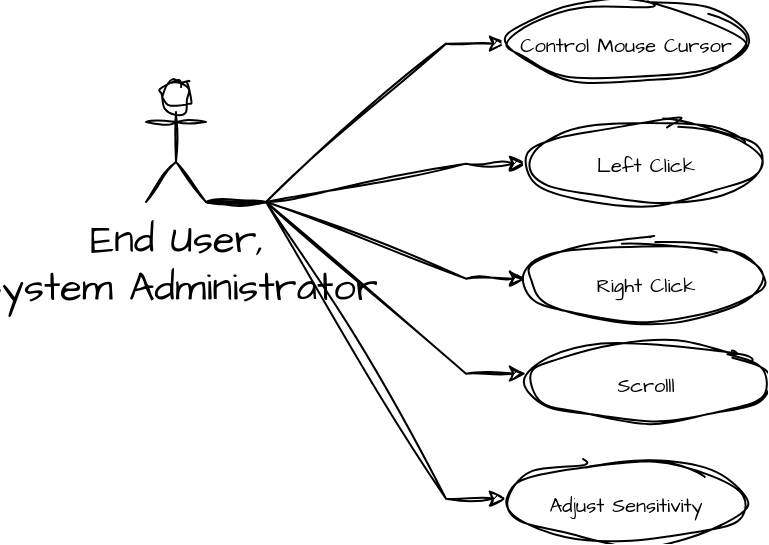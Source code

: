 <mxfile version="22.1.21" type="device">
  <diagram name="Página-1" id="WyEkPTCATA77VQymzcUX">
    <mxGraphModel dx="895" dy="567" grid="1" gridSize="10" guides="1" tooltips="1" connect="1" arrows="1" fold="1" page="1" pageScale="1" pageWidth="827" pageHeight="1169" math="0" shadow="0">
      <root>
        <mxCell id="0" />
        <mxCell id="1" parent="0" />
        <mxCell id="A9OC2Ivd82AykEik24fC-16" style="rounded=0;sketch=1;hachureGap=4;jiggle=2;curveFitting=1;orthogonalLoop=1;jettySize=auto;html=1;exitX=1;exitY=1;exitDx=0;exitDy=0;exitPerimeter=0;entryX=0;entryY=0.75;entryDx=0;entryDy=0;fontFamily=Architects Daughter;fontSource=https%3A%2F%2Ffonts.googleapis.com%2Fcss%3Ffamily%3DArchitects%2BDaughter;fontSize=16;edgeStyle=entityRelationEdgeStyle;elbow=vertical;" edge="1" parent="1" source="A9OC2Ivd82AykEik24fC-1" target="A9OC2Ivd82AykEik24fC-6">
          <mxGeometry relative="1" as="geometry" />
        </mxCell>
        <mxCell id="A9OC2Ivd82AykEik24fC-17" style="rounded=0;sketch=1;hachureGap=4;jiggle=2;curveFitting=1;orthogonalLoop=1;jettySize=auto;html=1;exitX=1;exitY=1;exitDx=0;exitDy=0;exitPerimeter=0;entryX=0;entryY=0.75;entryDx=0;entryDy=0;fontFamily=Architects Daughter;fontSource=https%3A%2F%2Ffonts.googleapis.com%2Fcss%3Ffamily%3DArchitects%2BDaughter;fontSize=16;edgeStyle=entityRelationEdgeStyle;elbow=vertical;" edge="1" parent="1" source="A9OC2Ivd82AykEik24fC-1" target="A9OC2Ivd82AykEik24fC-9">
          <mxGeometry relative="1" as="geometry" />
        </mxCell>
        <mxCell id="A9OC2Ivd82AykEik24fC-18" style="rounded=0;sketch=1;hachureGap=4;jiggle=2;curveFitting=1;orthogonalLoop=1;jettySize=auto;html=1;exitX=1;exitY=1;exitDx=0;exitDy=0;exitPerimeter=0;entryX=0;entryY=0.5;entryDx=0;entryDy=0;fontFamily=Architects Daughter;fontSource=https%3A%2F%2Ffonts.googleapis.com%2Fcss%3Ffamily%3DArchitects%2BDaughter;fontSize=16;edgeStyle=entityRelationEdgeStyle;elbow=vertical;" edge="1" parent="1" source="A9OC2Ivd82AykEik24fC-1" target="A9OC2Ivd82AykEik24fC-11">
          <mxGeometry relative="1" as="geometry" />
        </mxCell>
        <mxCell id="A9OC2Ivd82AykEik24fC-19" style="rounded=0;sketch=1;hachureGap=4;jiggle=2;curveFitting=1;orthogonalLoop=1;jettySize=auto;html=1;exitX=1;exitY=1;exitDx=0;exitDy=0;exitPerimeter=0;entryX=0;entryY=0.25;entryDx=0;entryDy=0;fontFamily=Architects Daughter;fontSource=https%3A%2F%2Ffonts.googleapis.com%2Fcss%3Ffamily%3DArchitects%2BDaughter;fontSize=16;edgeStyle=entityRelationEdgeStyle;elbow=vertical;" edge="1" parent="1" source="A9OC2Ivd82AykEik24fC-1" target="A9OC2Ivd82AykEik24fC-13">
          <mxGeometry relative="1" as="geometry" />
        </mxCell>
        <mxCell id="A9OC2Ivd82AykEik24fC-20" style="rounded=0;sketch=1;hachureGap=4;jiggle=2;curveFitting=1;orthogonalLoop=1;jettySize=auto;html=1;exitX=1;exitY=1;exitDx=0;exitDy=0;exitPerimeter=0;entryX=0;entryY=0.5;entryDx=0;entryDy=0;fontFamily=Architects Daughter;fontSource=https%3A%2F%2Ffonts.googleapis.com%2Fcss%3Ffamily%3DArchitects%2BDaughter;fontSize=16;edgeStyle=entityRelationEdgeStyle;elbow=vertical;" edge="1" parent="1" source="A9OC2Ivd82AykEik24fC-1" target="A9OC2Ivd82AykEik24fC-15">
          <mxGeometry relative="1" as="geometry" />
        </mxCell>
        <mxCell id="A9OC2Ivd82AykEik24fC-1" value="End User,&lt;br&gt;System Administrator" style="shape=umlActor;verticalLabelPosition=bottom;verticalAlign=top;html=1;sketch=1;hachureGap=4;jiggle=2;curveFitting=1;fontFamily=Architects Daughter;fontSource=https%3A%2F%2Ffonts.googleapis.com%2Fcss%3Ffamily%3DArchitects%2BDaughter;fontSize=20;" vertex="1" parent="1">
          <mxGeometry x="200" y="350" width="30" height="60" as="geometry" />
        </mxCell>
        <mxCell id="A9OC2Ivd82AykEik24fC-3" value="" style="shape=ellipse;container=1;horizontal=1;horizontalStack=0;resizeParent=1;resizeParentMax=0;resizeLast=0;html=1;dashed=0;collapsible=0;sketch=1;hachureGap=4;jiggle=2;curveFitting=1;fontFamily=Architects Daughter;fontSource=https%3A%2F%2Ffonts.googleapis.com%2Fcss%3Ffamily%3DArchitects%2BDaughter;fontSize=20;" vertex="1" parent="1">
          <mxGeometry x="380" y="310" width="120" height="40" as="geometry" />
        </mxCell>
        <mxCell id="A9OC2Ivd82AykEik24fC-6" value="&lt;font style=&quot;font-size: 10px;&quot;&gt;Control Mouse Cursor&lt;/font&gt;" style="text;html=1;align=center;verticalAlign=middle;rotatable=0;fillColor=none;strokeColor=none;whiteSpace=wrap;fontSize=20;fontFamily=Architects Daughter;" vertex="1" parent="A9OC2Ivd82AykEik24fC-3">
          <mxGeometry y="13.333" width="120.0" height="10" as="geometry" />
        </mxCell>
        <mxCell id="A9OC2Ivd82AykEik24fC-8" value="" style="shape=ellipse;container=1;horizontal=1;horizontalStack=0;resizeParent=1;resizeParentMax=0;resizeLast=0;html=1;dashed=0;collapsible=0;sketch=1;hachureGap=4;jiggle=2;curveFitting=1;fontFamily=Architects Daughter;fontSource=https%3A%2F%2Ffonts.googleapis.com%2Fcss%3Ffamily%3DArchitects%2BDaughter;fontSize=20;" vertex="1" parent="1">
          <mxGeometry x="390" y="370" width="120" height="40" as="geometry" />
        </mxCell>
        <mxCell id="A9OC2Ivd82AykEik24fC-9" value="&lt;font style=&quot;font-size: 10px;&quot;&gt;Left Click&lt;/font&gt;" style="text;html=1;align=center;verticalAlign=middle;rotatable=0;fillColor=none;strokeColor=none;whiteSpace=wrap;fontSize=20;fontFamily=Architects Daughter;" vertex="1" parent="A9OC2Ivd82AykEik24fC-8">
          <mxGeometry y="13.333" width="120.0" height="10" as="geometry" />
        </mxCell>
        <mxCell id="A9OC2Ivd82AykEik24fC-10" value="" style="shape=ellipse;container=1;horizontal=1;horizontalStack=0;resizeParent=1;resizeParentMax=0;resizeLast=0;html=1;dashed=0;collapsible=0;sketch=1;hachureGap=4;jiggle=2;curveFitting=1;fontFamily=Architects Daughter;fontSource=https%3A%2F%2Ffonts.googleapis.com%2Fcss%3Ffamily%3DArchitects%2BDaughter;fontSize=20;" vertex="1" parent="1">
          <mxGeometry x="390" y="430" width="120" height="40" as="geometry" />
        </mxCell>
        <mxCell id="A9OC2Ivd82AykEik24fC-11" value="&lt;font style=&quot;font-size: 10px;&quot;&gt;Right Click&lt;/font&gt;" style="text;html=1;align=center;verticalAlign=middle;rotatable=0;fillColor=none;strokeColor=none;whiteSpace=wrap;fontSize=20;fontFamily=Architects Daughter;" vertex="1" parent="A9OC2Ivd82AykEik24fC-10">
          <mxGeometry y="13.333" width="120.0" height="10" as="geometry" />
        </mxCell>
        <mxCell id="A9OC2Ivd82AykEik24fC-12" value="" style="shape=ellipse;container=1;horizontal=1;horizontalStack=0;resizeParent=1;resizeParentMax=0;resizeLast=0;html=1;dashed=0;collapsible=0;sketch=1;hachureGap=4;jiggle=2;curveFitting=1;fontFamily=Architects Daughter;fontSource=https%3A%2F%2Ffonts.googleapis.com%2Fcss%3Ffamily%3DArchitects%2BDaughter;fontSize=20;" vertex="1" parent="1">
          <mxGeometry x="390" y="480" width="120" height="40" as="geometry" />
        </mxCell>
        <mxCell id="A9OC2Ivd82AykEik24fC-13" value="&lt;font style=&quot;font-size: 10px;&quot;&gt;Scrolll&lt;/font&gt;" style="text;html=1;align=center;verticalAlign=middle;rotatable=0;fillColor=none;strokeColor=none;whiteSpace=wrap;fontSize=20;fontFamily=Architects Daughter;" vertex="1" parent="A9OC2Ivd82AykEik24fC-12">
          <mxGeometry y="13.333" width="120.0" height="10" as="geometry" />
        </mxCell>
        <mxCell id="A9OC2Ivd82AykEik24fC-14" value="" style="shape=ellipse;container=1;horizontal=1;horizontalStack=0;resizeParent=1;resizeParentMax=0;resizeLast=0;html=1;dashed=0;collapsible=0;sketch=1;hachureGap=4;jiggle=2;curveFitting=1;fontFamily=Architects Daughter;fontSource=https%3A%2F%2Ffonts.googleapis.com%2Fcss%3Ffamily%3DArchitects%2BDaughter;fontSize=20;" vertex="1" parent="1">
          <mxGeometry x="380" y="540" width="120" height="40" as="geometry" />
        </mxCell>
        <mxCell id="A9OC2Ivd82AykEik24fC-15" value="&lt;font style=&quot;font-size: 10px;&quot;&gt;Adjust Sensitivity&lt;/font&gt;" style="text;html=1;align=center;verticalAlign=middle;rotatable=0;fillColor=none;strokeColor=none;whiteSpace=wrap;fontSize=20;fontFamily=Architects Daughter;" vertex="1" parent="A9OC2Ivd82AykEik24fC-14">
          <mxGeometry y="13.333" width="120.0" height="10" as="geometry" />
        </mxCell>
      </root>
    </mxGraphModel>
  </diagram>
</mxfile>
